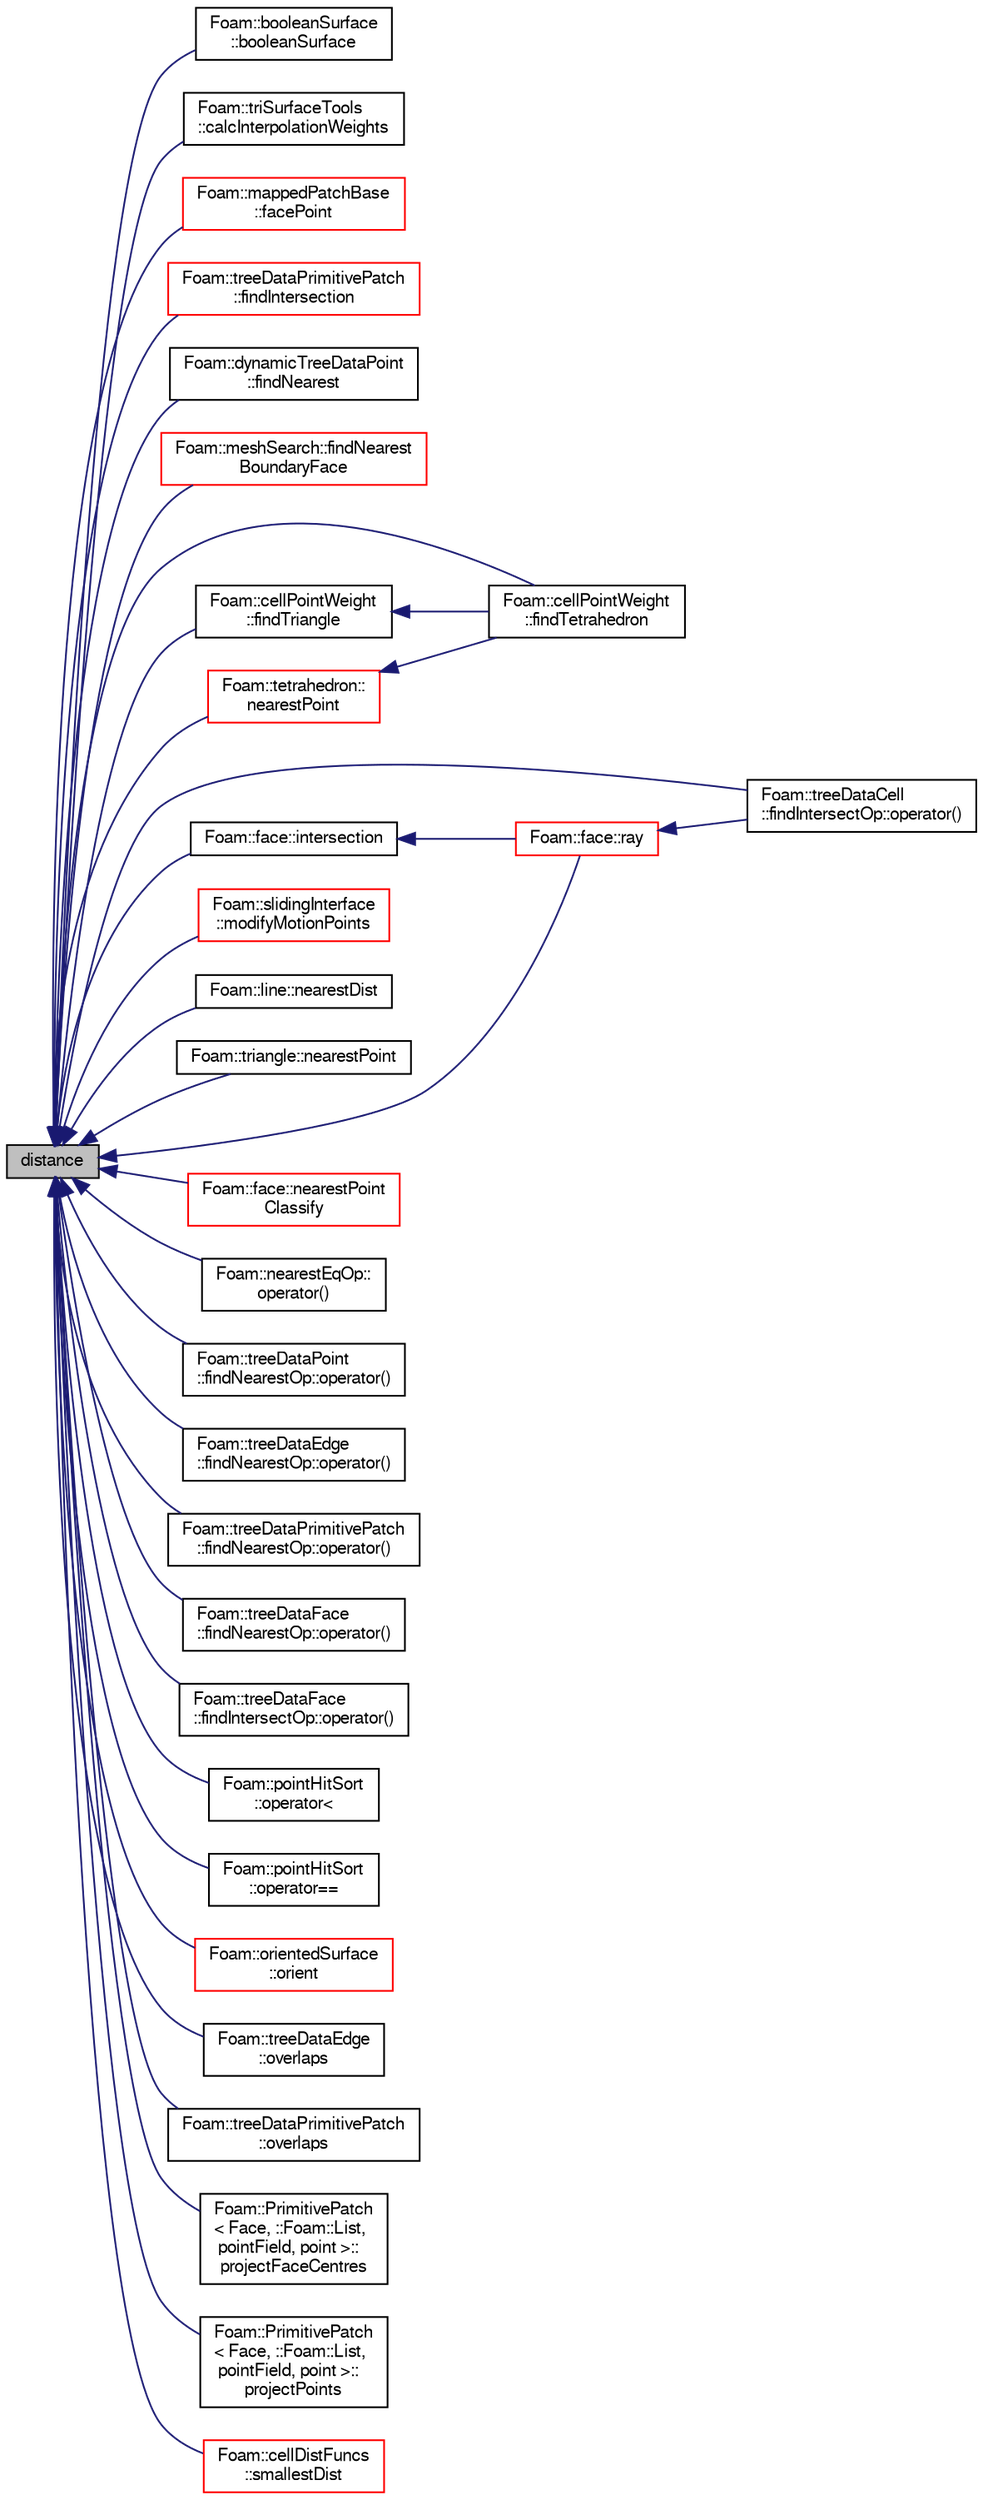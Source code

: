 digraph "distance"
{
  bgcolor="transparent";
  edge [fontname="FreeSans",fontsize="10",labelfontname="FreeSans",labelfontsize="10"];
  node [fontname="FreeSans",fontsize="10",shape=record];
  rankdir="LR";
  Node172 [label="distance",height=0.2,width=0.4,color="black", fillcolor="grey75", style="filled", fontcolor="black"];
  Node172 -> Node173 [dir="back",color="midnightblue",fontsize="10",style="solid",fontname="FreeSans"];
  Node173 [label="Foam::booleanSurface\l::booleanSurface",height=0.2,width=0.4,color="black",URL="$a25486.html#af9badecab2d5cf9894182caa82611921",tooltip="Construct from surfaces and operation. Surfaces need to be closed. "];
  Node172 -> Node174 [dir="back",color="midnightblue",fontsize="10",style="solid",fontname="FreeSans"];
  Node174 [label="Foam::triSurfaceTools\l::calcInterpolationWeights",height=0.2,width=0.4,color="black",URL="$a25538.html#a312458228a8d0c4b9e6264e67abf9bf7"];
  Node172 -> Node175 [dir="back",color="midnightblue",fontsize="10",style="solid",fontname="FreeSans"];
  Node175 [label="Foam::mappedPatchBase\l::facePoint",height=0.2,width=0.4,color="red",URL="$a25094.html#aa44d3b70b3248025314d97bdbfe1b1ba",tooltip="Get a point on the face given a face decomposition method: "];
  Node172 -> Node210 [dir="back",color="midnightblue",fontsize="10",style="solid",fontname="FreeSans"];
  Node210 [label="Foam::treeDataPrimitivePatch\l::findIntersection",height=0.2,width=0.4,color="red",URL="$a25066.html#a210153d7c41d79965657a6f10acedba1",tooltip="Helper: find intersection of line with shapes. "];
  Node172 -> Node214 [dir="back",color="midnightblue",fontsize="10",style="solid",fontname="FreeSans"];
  Node214 [label="Foam::dynamicTreeDataPoint\l::findNearest",height=0.2,width=0.4,color="black",URL="$a25618.html#af7a3b15afb6062a7aa695045a2757e3d",tooltip="Calculates nearest (to line) point in shape. "];
  Node172 -> Node215 [dir="back",color="midnightblue",fontsize="10",style="solid",fontname="FreeSans"];
  Node215 [label="Foam::meshSearch::findNearest\lBoundaryFace",height=0.2,width=0.4,color="red",URL="$a25118.html#a142f534ff97796d704d77aee66ce5279",tooltip="Find nearest boundary face. "];
  Node172 -> Node226 [dir="back",color="midnightblue",fontsize="10",style="solid",fontname="FreeSans"];
  Node226 [label="Foam::cellPointWeight\l::findTetrahedron",height=0.2,width=0.4,color="black",URL="$a22922.html#aecec3ccb37ced505c339363e0803800a"];
  Node172 -> Node227 [dir="back",color="midnightblue",fontsize="10",style="solid",fontname="FreeSans"];
  Node227 [label="Foam::cellPointWeight\l::findTriangle",height=0.2,width=0.4,color="black",URL="$a22922.html#a58a370be784ce48f88d340ab2ab15ac8"];
  Node227 -> Node226 [dir="back",color="midnightblue",fontsize="10",style="solid",fontname="FreeSans"];
  Node172 -> Node228 [dir="back",color="midnightblue",fontsize="10",style="solid",fontname="FreeSans"];
  Node228 [label="Foam::face::intersection",height=0.2,width=0.4,color="black",URL="$a27218.html#a007cda05b5771fb424000aa5b9acee92",tooltip="Fast intersection with a ray. "];
  Node228 -> Node229 [dir="back",color="midnightblue",fontsize="10",style="solid",fontname="FreeSans"];
  Node229 [label="Foam::face::ray",height=0.2,width=0.4,color="red",URL="$a27218.html#a0b9f87e78c11730b3971c2f71df58d37",tooltip="Return potential intersection with face with a ray starting. "];
  Node229 -> Node230 [dir="back",color="midnightblue",fontsize="10",style="solid",fontname="FreeSans"];
  Node230 [label="Foam::treeDataCell\l::findIntersectOp::operator()",height=0.2,width=0.4,color="black",URL="$a25638.html#adafae2aaf723502ccff1ff68a21fcdc0"];
  Node172 -> Node234 [dir="back",color="midnightblue",fontsize="10",style="solid",fontname="FreeSans"];
  Node234 [label="Foam::slidingInterface\l::modifyMotionPoints",height=0.2,width=0.4,color="red",URL="$a21750.html#ac05c3f18da75b17c4b6c13757cacbff1",tooltip="Modify motion points to comply with the topological change. "];
  Node172 -> Node236 [dir="back",color="midnightblue",fontsize="10",style="solid",fontname="FreeSans"];
  Node236 [label="Foam::line::nearestDist",height=0.2,width=0.4,color="black",URL="$a27550.html#a9b88be48d87005a0a0f0d9e755e28ac1",tooltip="Return nearest distance from line to line. Returns distance. "];
  Node172 -> Node237 [dir="back",color="midnightblue",fontsize="10",style="solid",fontname="FreeSans"];
  Node237 [label="Foam::triangle::nearestPoint",height=0.2,width=0.4,color="black",URL="$a27606.html#a924af2d5d36e8b4adaef88840b829cce",tooltip="Return nearest point to line on triangle. Returns hit if. "];
  Node172 -> Node238 [dir="back",color="midnightblue",fontsize="10",style="solid",fontname="FreeSans"];
  Node238 [label="Foam::tetrahedron::\lnearestPoint",height=0.2,width=0.4,color="red",URL="$a27586.html#ab4bbbc54ae9bec9dd33f2f1c1876af59",tooltip="Return nearest point to p on tetrahedron. Is p itself. "];
  Node238 -> Node226 [dir="back",color="midnightblue",fontsize="10",style="solid",fontname="FreeSans"];
  Node172 -> Node244 [dir="back",color="midnightblue",fontsize="10",style="solid",fontname="FreeSans"];
  Node244 [label="Foam::face::nearestPoint\lClassify",height=0.2,width=0.4,color="red",URL="$a27218.html#ad0559ed7aa46f06bd75b7373cc9a88b6",tooltip="Return nearest point to face and classify it: "];
  Node172 -> Node217 [dir="back",color="midnightblue",fontsize="10",style="solid",fontname="FreeSans"];
  Node217 [label="Foam::nearestEqOp::\loperator()",height=0.2,width=0.4,color="black",URL="$a29394.html#a7125bb052e112a423cd8082006cdac3b"];
  Node172 -> Node255 [dir="back",color="midnightblue",fontsize="10",style="solid",fontname="FreeSans"];
  Node255 [label="Foam::treeDataPoint\l::findNearestOp::operator()",height=0.2,width=0.4,color="black",URL="$a25058.html#a3278ba2bb6faa5cabf0886e515693f37"];
  Node172 -> Node256 [dir="back",color="midnightblue",fontsize="10",style="solid",fontname="FreeSans"];
  Node256 [label="Foam::treeDataEdge\l::findNearestOp::operator()",height=0.2,width=0.4,color="black",URL="$a25034.html#a56fe641bda80b32b2b431bf3fd615ced"];
  Node172 -> Node213 [dir="back",color="midnightblue",fontsize="10",style="solid",fontname="FreeSans"];
  Node213 [label="Foam::treeDataPrimitivePatch\l::findNearestOp::operator()",height=0.2,width=0.4,color="black",URL="$a25070.html#a56fe641bda80b32b2b431bf3fd615ced"];
  Node172 -> Node253 [dir="back",color="midnightblue",fontsize="10",style="solid",fontname="FreeSans"];
  Node253 [label="Foam::treeDataFace\l::findNearestOp::operator()",height=0.2,width=0.4,color="black",URL="$a25046.html#a56fe641bda80b32b2b431bf3fd615ced"];
  Node172 -> Node230 [dir="back",color="midnightblue",fontsize="10",style="solid",fontname="FreeSans"];
  Node172 -> Node257 [dir="back",color="midnightblue",fontsize="10",style="solid",fontname="FreeSans"];
  Node257 [label="Foam::treeDataFace\l::findIntersectOp::operator()",height=0.2,width=0.4,color="black",URL="$a25050.html#adafae2aaf723502ccff1ff68a21fcdc0",tooltip="Calculate intersection of triangle with ray. Sets result. "];
  Node172 -> Node258 [dir="back",color="midnightblue",fontsize="10",style="solid",fontname="FreeSans"];
  Node258 [label="Foam::pointHitSort\l::operator\<",height=0.2,width=0.4,color="black",URL="$a27562.html#a8933be4c4979c0dbf1baf6441732a3bf"];
  Node172 -> Node259 [dir="back",color="midnightblue",fontsize="10",style="solid",fontname="FreeSans"];
  Node259 [label="Foam::pointHitSort\l::operator==",height=0.2,width=0.4,color="black",URL="$a27562.html#ada952b06dde03e95d967dbb1a23f1cd5"];
  Node172 -> Node260 [dir="back",color="midnightblue",fontsize="10",style="solid",fontname="FreeSans"];
  Node260 [label="Foam::orientedSurface\l::orient",height=0.2,width=0.4,color="red",URL="$a25506.html#a24de2700bb5da99aae8a5676746c058b",tooltip="Flip faces such that normals are consistent with point: "];
  Node172 -> Node262 [dir="back",color="midnightblue",fontsize="10",style="solid",fontname="FreeSans"];
  Node262 [label="Foam::treeDataEdge\l::overlaps",height=0.2,width=0.4,color="black",URL="$a25030.html#a6136878d0b7e3e2b1bec143ef3a65a61",tooltip="Does (bb of) shape at index overlap bb. "];
  Node172 -> Node254 [dir="back",color="midnightblue",fontsize="10",style="solid",fontname="FreeSans"];
  Node254 [label="Foam::treeDataPrimitivePatch\l::overlaps",height=0.2,width=0.4,color="black",URL="$a25066.html#a6136878d0b7e3e2b1bec143ef3a65a61",tooltip="Does shape at index overlap sphere. "];
  Node172 -> Node263 [dir="back",color="midnightblue",fontsize="10",style="solid",fontname="FreeSans"];
  Node263 [label="Foam::PrimitivePatch\l\< Face, ::Foam::List,\l pointField, point \>::\lprojectFaceCentres",height=0.2,width=0.4,color="black",URL="$a27538.html#aa3593d3c23c08ea961dbe5bf9d4413f5"];
  Node172 -> Node264 [dir="back",color="midnightblue",fontsize="10",style="solid",fontname="FreeSans"];
  Node264 [label="Foam::PrimitivePatch\l\< Face, ::Foam::List,\l pointField, point \>::\lprojectPoints",height=0.2,width=0.4,color="black",URL="$a27538.html#a3a55679cb439d4befd1dd0c6b5392ad5"];
  Node172 -> Node229 [dir="back",color="midnightblue",fontsize="10",style="solid",fontname="FreeSans"];
  Node172 -> Node265 [dir="back",color="midnightblue",fontsize="10",style="solid",fontname="FreeSans"];
  Node265 [label="Foam::cellDistFuncs\l::smallestDist",height=0.2,width=0.4,color="red",URL="$a24958.html#a42e4d807adb6607b99662c1e5c8ed419",tooltip="Calculate smallest true distance (and face index) "];
}
